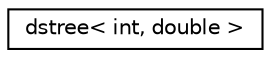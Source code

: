 digraph "Graphical Class Hierarchy"
{
  edge [fontname="Helvetica",fontsize="10",labelfontname="Helvetica",labelfontsize="10"];
  node [fontname="Helvetica",fontsize="10",shape=record];
  rankdir="LR";
  Node1 [label="dstree\< int, double \>",height=0.2,width=0.4,color="black", fillcolor="white", style="filled",URL="$classdstree.html"];
}
